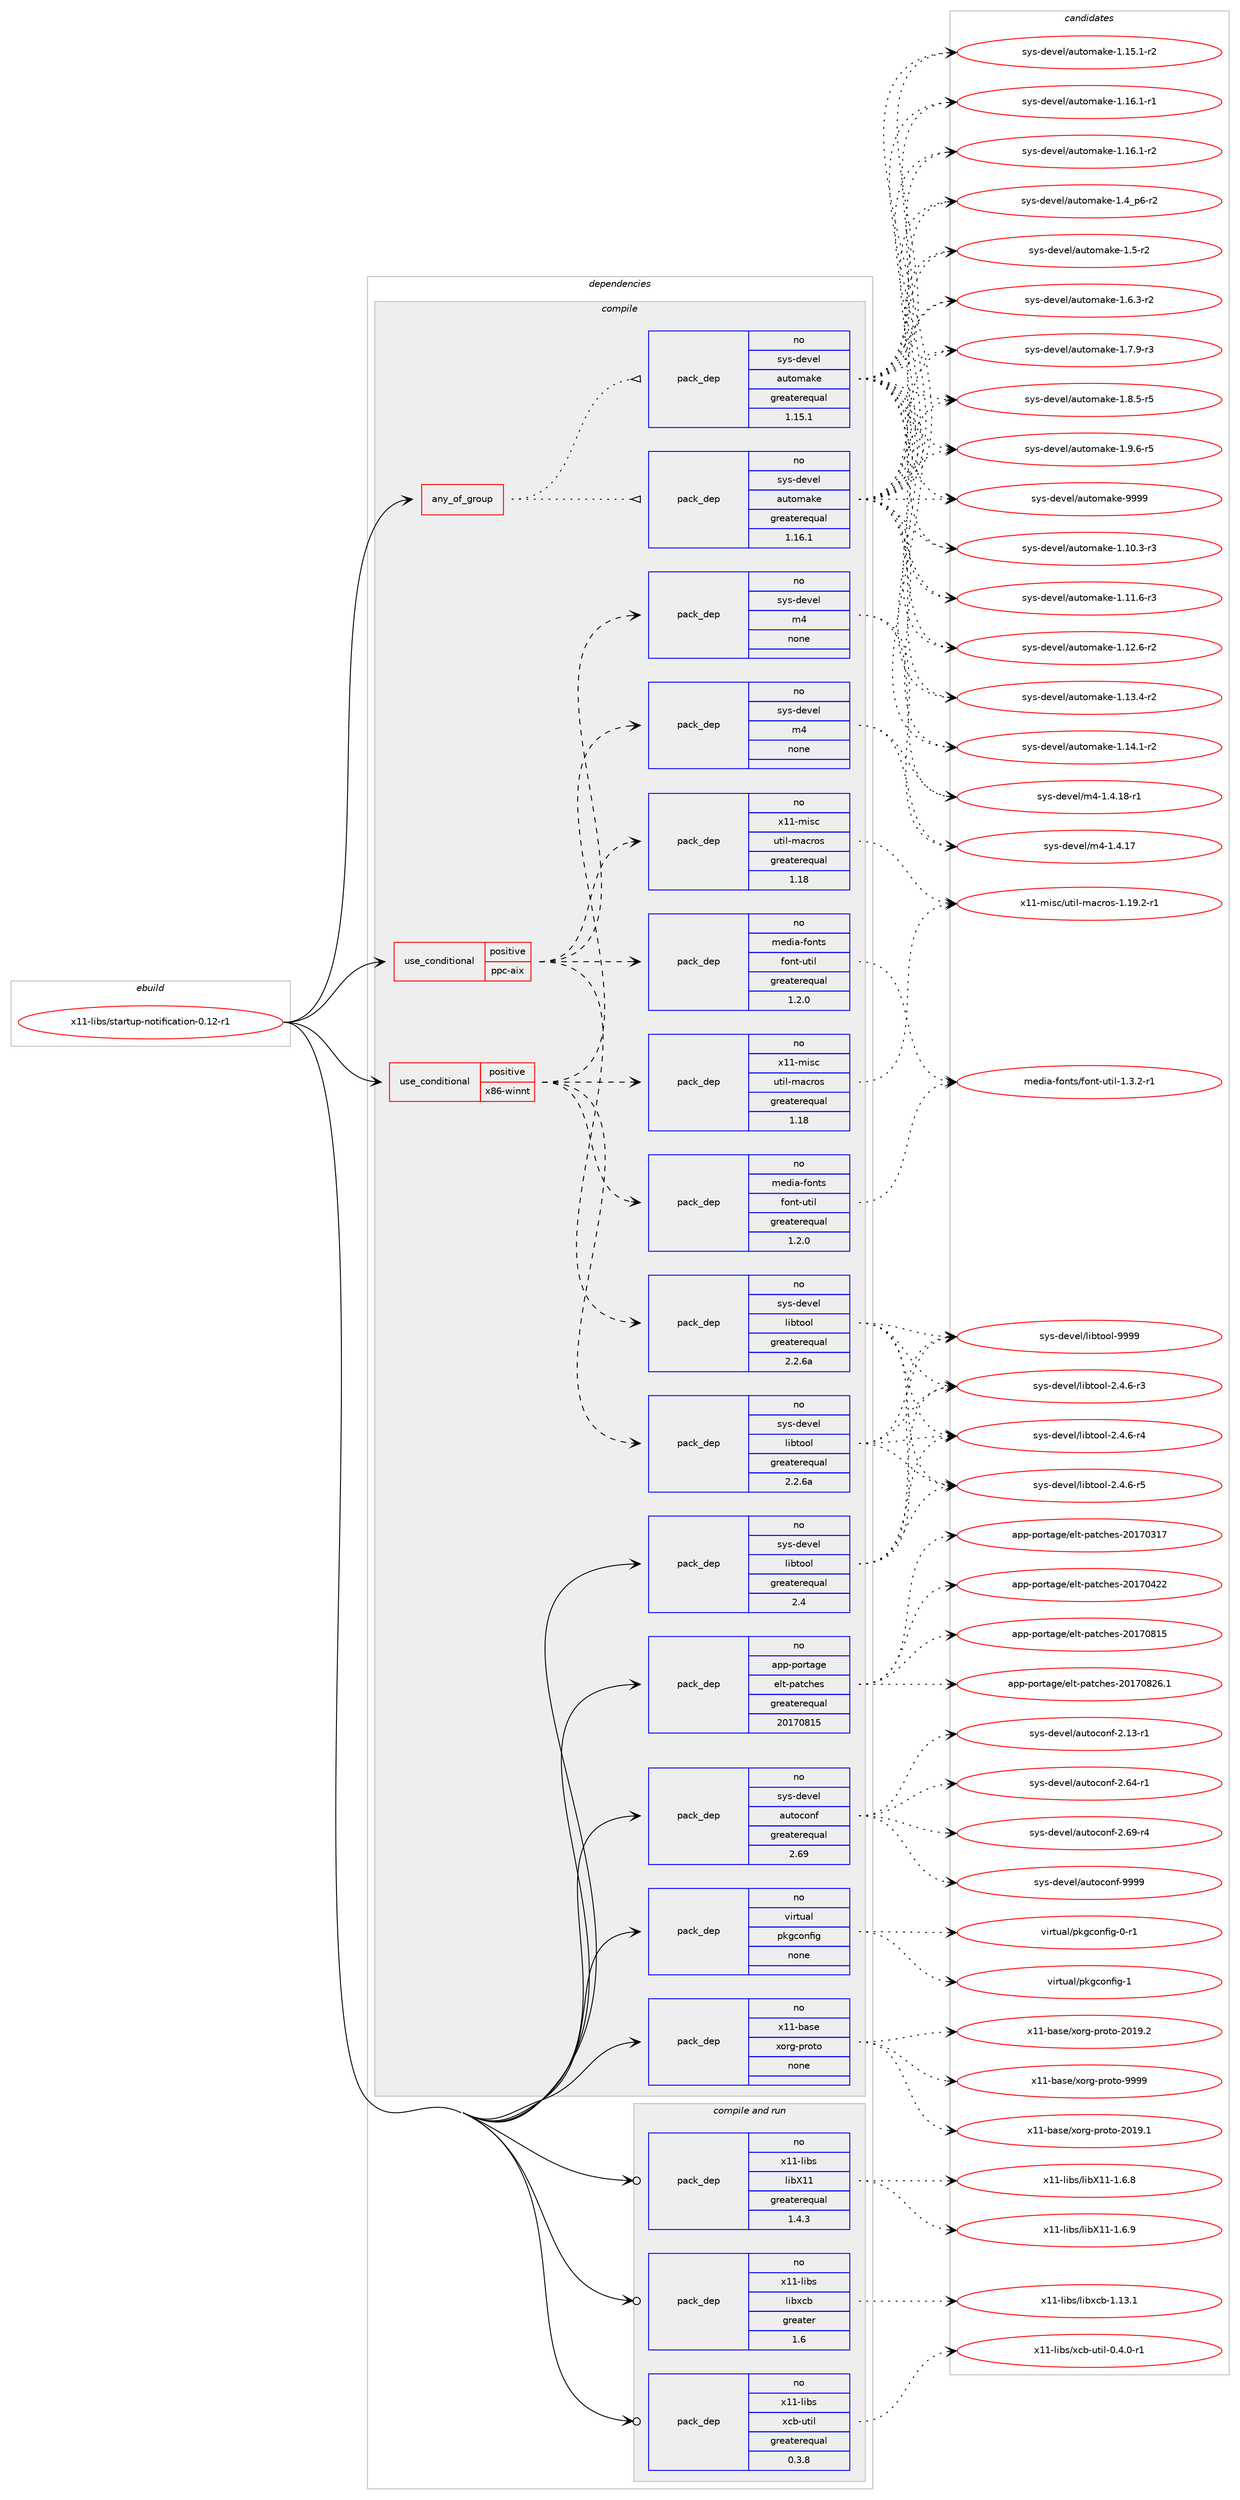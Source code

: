 digraph prolog {

# *************
# Graph options
# *************

newrank=true;
concentrate=true;
compound=true;
graph [rankdir=LR,fontname=Helvetica,fontsize=10,ranksep=1.5];#, ranksep=2.5, nodesep=0.2];
edge  [arrowhead=vee];
node  [fontname=Helvetica,fontsize=10];

# **********
# The ebuild
# **********

subgraph cluster_leftcol {
color=gray;
rank=same;
label=<<i>ebuild</i>>;
id [label="x11-libs/startup-notification-0.12-r1", color=red, width=4, href="../x11-libs/startup-notification-0.12-r1.svg"];
}

# ****************
# The dependencies
# ****************

subgraph cluster_midcol {
color=gray;
label=<<i>dependencies</i>>;
subgraph cluster_compile {
fillcolor="#eeeeee";
style=filled;
label=<<i>compile</i>>;
subgraph any16009 {
dependency917396 [label=<<TABLE BORDER="0" CELLBORDER="1" CELLSPACING="0" CELLPADDING="4"><TR><TD CELLPADDING="10">any_of_group</TD></TR></TABLE>>, shape=none, color=red];subgraph pack681269 {
dependency917397 [label=<<TABLE BORDER="0" CELLBORDER="1" CELLSPACING="0" CELLPADDING="4" WIDTH="220"><TR><TD ROWSPAN="6" CELLPADDING="30">pack_dep</TD></TR><TR><TD WIDTH="110">no</TD></TR><TR><TD>sys-devel</TD></TR><TR><TD>automake</TD></TR><TR><TD>greaterequal</TD></TR><TR><TD>1.16.1</TD></TR></TABLE>>, shape=none, color=blue];
}
dependency917396:e -> dependency917397:w [weight=20,style="dotted",arrowhead="oinv"];
subgraph pack681270 {
dependency917398 [label=<<TABLE BORDER="0" CELLBORDER="1" CELLSPACING="0" CELLPADDING="4" WIDTH="220"><TR><TD ROWSPAN="6" CELLPADDING="30">pack_dep</TD></TR><TR><TD WIDTH="110">no</TD></TR><TR><TD>sys-devel</TD></TR><TR><TD>automake</TD></TR><TR><TD>greaterequal</TD></TR><TR><TD>1.15.1</TD></TR></TABLE>>, shape=none, color=blue];
}
dependency917396:e -> dependency917398:w [weight=20,style="dotted",arrowhead="oinv"];
}
id:e -> dependency917396:w [weight=20,style="solid",arrowhead="vee"];
subgraph cond219527 {
dependency917399 [label=<<TABLE BORDER="0" CELLBORDER="1" CELLSPACING="0" CELLPADDING="4"><TR><TD ROWSPAN="3" CELLPADDING="10">use_conditional</TD></TR><TR><TD>positive</TD></TR><TR><TD>ppc-aix</TD></TR></TABLE>>, shape=none, color=red];
subgraph pack681271 {
dependency917400 [label=<<TABLE BORDER="0" CELLBORDER="1" CELLSPACING="0" CELLPADDING="4" WIDTH="220"><TR><TD ROWSPAN="6" CELLPADDING="30">pack_dep</TD></TR><TR><TD WIDTH="110">no</TD></TR><TR><TD>sys-devel</TD></TR><TR><TD>libtool</TD></TR><TR><TD>greaterequal</TD></TR><TR><TD>2.2.6a</TD></TR></TABLE>>, shape=none, color=blue];
}
dependency917399:e -> dependency917400:w [weight=20,style="dashed",arrowhead="vee"];
subgraph pack681272 {
dependency917401 [label=<<TABLE BORDER="0" CELLBORDER="1" CELLSPACING="0" CELLPADDING="4" WIDTH="220"><TR><TD ROWSPAN="6" CELLPADDING="30">pack_dep</TD></TR><TR><TD WIDTH="110">no</TD></TR><TR><TD>sys-devel</TD></TR><TR><TD>m4</TD></TR><TR><TD>none</TD></TR><TR><TD></TD></TR></TABLE>>, shape=none, color=blue];
}
dependency917399:e -> dependency917401:w [weight=20,style="dashed",arrowhead="vee"];
subgraph pack681273 {
dependency917402 [label=<<TABLE BORDER="0" CELLBORDER="1" CELLSPACING="0" CELLPADDING="4" WIDTH="220"><TR><TD ROWSPAN="6" CELLPADDING="30">pack_dep</TD></TR><TR><TD WIDTH="110">no</TD></TR><TR><TD>x11-misc</TD></TR><TR><TD>util-macros</TD></TR><TR><TD>greaterequal</TD></TR><TR><TD>1.18</TD></TR></TABLE>>, shape=none, color=blue];
}
dependency917399:e -> dependency917402:w [weight=20,style="dashed",arrowhead="vee"];
subgraph pack681274 {
dependency917403 [label=<<TABLE BORDER="0" CELLBORDER="1" CELLSPACING="0" CELLPADDING="4" WIDTH="220"><TR><TD ROWSPAN="6" CELLPADDING="30">pack_dep</TD></TR><TR><TD WIDTH="110">no</TD></TR><TR><TD>media-fonts</TD></TR><TR><TD>font-util</TD></TR><TR><TD>greaterequal</TD></TR><TR><TD>1.2.0</TD></TR></TABLE>>, shape=none, color=blue];
}
dependency917399:e -> dependency917403:w [weight=20,style="dashed",arrowhead="vee"];
}
id:e -> dependency917399:w [weight=20,style="solid",arrowhead="vee"];
subgraph cond219528 {
dependency917404 [label=<<TABLE BORDER="0" CELLBORDER="1" CELLSPACING="0" CELLPADDING="4"><TR><TD ROWSPAN="3" CELLPADDING="10">use_conditional</TD></TR><TR><TD>positive</TD></TR><TR><TD>x86-winnt</TD></TR></TABLE>>, shape=none, color=red];
subgraph pack681275 {
dependency917405 [label=<<TABLE BORDER="0" CELLBORDER="1" CELLSPACING="0" CELLPADDING="4" WIDTH="220"><TR><TD ROWSPAN="6" CELLPADDING="30">pack_dep</TD></TR><TR><TD WIDTH="110">no</TD></TR><TR><TD>sys-devel</TD></TR><TR><TD>libtool</TD></TR><TR><TD>greaterequal</TD></TR><TR><TD>2.2.6a</TD></TR></TABLE>>, shape=none, color=blue];
}
dependency917404:e -> dependency917405:w [weight=20,style="dashed",arrowhead="vee"];
subgraph pack681276 {
dependency917406 [label=<<TABLE BORDER="0" CELLBORDER="1" CELLSPACING="0" CELLPADDING="4" WIDTH="220"><TR><TD ROWSPAN="6" CELLPADDING="30">pack_dep</TD></TR><TR><TD WIDTH="110">no</TD></TR><TR><TD>sys-devel</TD></TR><TR><TD>m4</TD></TR><TR><TD>none</TD></TR><TR><TD></TD></TR></TABLE>>, shape=none, color=blue];
}
dependency917404:e -> dependency917406:w [weight=20,style="dashed",arrowhead="vee"];
subgraph pack681277 {
dependency917407 [label=<<TABLE BORDER="0" CELLBORDER="1" CELLSPACING="0" CELLPADDING="4" WIDTH="220"><TR><TD ROWSPAN="6" CELLPADDING="30">pack_dep</TD></TR><TR><TD WIDTH="110">no</TD></TR><TR><TD>x11-misc</TD></TR><TR><TD>util-macros</TD></TR><TR><TD>greaterequal</TD></TR><TR><TD>1.18</TD></TR></TABLE>>, shape=none, color=blue];
}
dependency917404:e -> dependency917407:w [weight=20,style="dashed",arrowhead="vee"];
subgraph pack681278 {
dependency917408 [label=<<TABLE BORDER="0" CELLBORDER="1" CELLSPACING="0" CELLPADDING="4" WIDTH="220"><TR><TD ROWSPAN="6" CELLPADDING="30">pack_dep</TD></TR><TR><TD WIDTH="110">no</TD></TR><TR><TD>media-fonts</TD></TR><TR><TD>font-util</TD></TR><TR><TD>greaterequal</TD></TR><TR><TD>1.2.0</TD></TR></TABLE>>, shape=none, color=blue];
}
dependency917404:e -> dependency917408:w [weight=20,style="dashed",arrowhead="vee"];
}
id:e -> dependency917404:w [weight=20,style="solid",arrowhead="vee"];
subgraph pack681279 {
dependency917409 [label=<<TABLE BORDER="0" CELLBORDER="1" CELLSPACING="0" CELLPADDING="4" WIDTH="220"><TR><TD ROWSPAN="6" CELLPADDING="30">pack_dep</TD></TR><TR><TD WIDTH="110">no</TD></TR><TR><TD>app-portage</TD></TR><TR><TD>elt-patches</TD></TR><TR><TD>greaterequal</TD></TR><TR><TD>20170815</TD></TR></TABLE>>, shape=none, color=blue];
}
id:e -> dependency917409:w [weight=20,style="solid",arrowhead="vee"];
subgraph pack681280 {
dependency917410 [label=<<TABLE BORDER="0" CELLBORDER="1" CELLSPACING="0" CELLPADDING="4" WIDTH="220"><TR><TD ROWSPAN="6" CELLPADDING="30">pack_dep</TD></TR><TR><TD WIDTH="110">no</TD></TR><TR><TD>sys-devel</TD></TR><TR><TD>autoconf</TD></TR><TR><TD>greaterequal</TD></TR><TR><TD>2.69</TD></TR></TABLE>>, shape=none, color=blue];
}
id:e -> dependency917410:w [weight=20,style="solid",arrowhead="vee"];
subgraph pack681281 {
dependency917411 [label=<<TABLE BORDER="0" CELLBORDER="1" CELLSPACING="0" CELLPADDING="4" WIDTH="220"><TR><TD ROWSPAN="6" CELLPADDING="30">pack_dep</TD></TR><TR><TD WIDTH="110">no</TD></TR><TR><TD>sys-devel</TD></TR><TR><TD>libtool</TD></TR><TR><TD>greaterequal</TD></TR><TR><TD>2.4</TD></TR></TABLE>>, shape=none, color=blue];
}
id:e -> dependency917411:w [weight=20,style="solid",arrowhead="vee"];
subgraph pack681282 {
dependency917412 [label=<<TABLE BORDER="0" CELLBORDER="1" CELLSPACING="0" CELLPADDING="4" WIDTH="220"><TR><TD ROWSPAN="6" CELLPADDING="30">pack_dep</TD></TR><TR><TD WIDTH="110">no</TD></TR><TR><TD>virtual</TD></TR><TR><TD>pkgconfig</TD></TR><TR><TD>none</TD></TR><TR><TD></TD></TR></TABLE>>, shape=none, color=blue];
}
id:e -> dependency917412:w [weight=20,style="solid",arrowhead="vee"];
subgraph pack681283 {
dependency917413 [label=<<TABLE BORDER="0" CELLBORDER="1" CELLSPACING="0" CELLPADDING="4" WIDTH="220"><TR><TD ROWSPAN="6" CELLPADDING="30">pack_dep</TD></TR><TR><TD WIDTH="110">no</TD></TR><TR><TD>x11-base</TD></TR><TR><TD>xorg-proto</TD></TR><TR><TD>none</TD></TR><TR><TD></TD></TR></TABLE>>, shape=none, color=blue];
}
id:e -> dependency917413:w [weight=20,style="solid",arrowhead="vee"];
}
subgraph cluster_compileandrun {
fillcolor="#eeeeee";
style=filled;
label=<<i>compile and run</i>>;
subgraph pack681284 {
dependency917414 [label=<<TABLE BORDER="0" CELLBORDER="1" CELLSPACING="0" CELLPADDING="4" WIDTH="220"><TR><TD ROWSPAN="6" CELLPADDING="30">pack_dep</TD></TR><TR><TD WIDTH="110">no</TD></TR><TR><TD>x11-libs</TD></TR><TR><TD>libX11</TD></TR><TR><TD>greaterequal</TD></TR><TR><TD>1.4.3</TD></TR></TABLE>>, shape=none, color=blue];
}
id:e -> dependency917414:w [weight=20,style="solid",arrowhead="odotvee"];
subgraph pack681285 {
dependency917415 [label=<<TABLE BORDER="0" CELLBORDER="1" CELLSPACING="0" CELLPADDING="4" WIDTH="220"><TR><TD ROWSPAN="6" CELLPADDING="30">pack_dep</TD></TR><TR><TD WIDTH="110">no</TD></TR><TR><TD>x11-libs</TD></TR><TR><TD>libxcb</TD></TR><TR><TD>greater</TD></TR><TR><TD>1.6</TD></TR></TABLE>>, shape=none, color=blue];
}
id:e -> dependency917415:w [weight=20,style="solid",arrowhead="odotvee"];
subgraph pack681286 {
dependency917416 [label=<<TABLE BORDER="0" CELLBORDER="1" CELLSPACING="0" CELLPADDING="4" WIDTH="220"><TR><TD ROWSPAN="6" CELLPADDING="30">pack_dep</TD></TR><TR><TD WIDTH="110">no</TD></TR><TR><TD>x11-libs</TD></TR><TR><TD>xcb-util</TD></TR><TR><TD>greaterequal</TD></TR><TR><TD>0.3.8</TD></TR></TABLE>>, shape=none, color=blue];
}
id:e -> dependency917416:w [weight=20,style="solid",arrowhead="odotvee"];
}
subgraph cluster_run {
fillcolor="#eeeeee";
style=filled;
label=<<i>run</i>>;
}
}

# **************
# The candidates
# **************

subgraph cluster_choices {
rank=same;
color=gray;
label=<<i>candidates</i>>;

subgraph choice681269 {
color=black;
nodesep=1;
choice11512111545100101118101108479711711611110997107101454946494846514511451 [label="sys-devel/automake-1.10.3-r3", color=red, width=4,href="../sys-devel/automake-1.10.3-r3.svg"];
choice11512111545100101118101108479711711611110997107101454946494946544511451 [label="sys-devel/automake-1.11.6-r3", color=red, width=4,href="../sys-devel/automake-1.11.6-r3.svg"];
choice11512111545100101118101108479711711611110997107101454946495046544511450 [label="sys-devel/automake-1.12.6-r2", color=red, width=4,href="../sys-devel/automake-1.12.6-r2.svg"];
choice11512111545100101118101108479711711611110997107101454946495146524511450 [label="sys-devel/automake-1.13.4-r2", color=red, width=4,href="../sys-devel/automake-1.13.4-r2.svg"];
choice11512111545100101118101108479711711611110997107101454946495246494511450 [label="sys-devel/automake-1.14.1-r2", color=red, width=4,href="../sys-devel/automake-1.14.1-r2.svg"];
choice11512111545100101118101108479711711611110997107101454946495346494511450 [label="sys-devel/automake-1.15.1-r2", color=red, width=4,href="../sys-devel/automake-1.15.1-r2.svg"];
choice11512111545100101118101108479711711611110997107101454946495446494511449 [label="sys-devel/automake-1.16.1-r1", color=red, width=4,href="../sys-devel/automake-1.16.1-r1.svg"];
choice11512111545100101118101108479711711611110997107101454946495446494511450 [label="sys-devel/automake-1.16.1-r2", color=red, width=4,href="../sys-devel/automake-1.16.1-r2.svg"];
choice115121115451001011181011084797117116111109971071014549465295112544511450 [label="sys-devel/automake-1.4_p6-r2", color=red, width=4,href="../sys-devel/automake-1.4_p6-r2.svg"];
choice11512111545100101118101108479711711611110997107101454946534511450 [label="sys-devel/automake-1.5-r2", color=red, width=4,href="../sys-devel/automake-1.5-r2.svg"];
choice115121115451001011181011084797117116111109971071014549465446514511450 [label="sys-devel/automake-1.6.3-r2", color=red, width=4,href="../sys-devel/automake-1.6.3-r2.svg"];
choice115121115451001011181011084797117116111109971071014549465546574511451 [label="sys-devel/automake-1.7.9-r3", color=red, width=4,href="../sys-devel/automake-1.7.9-r3.svg"];
choice115121115451001011181011084797117116111109971071014549465646534511453 [label="sys-devel/automake-1.8.5-r5", color=red, width=4,href="../sys-devel/automake-1.8.5-r5.svg"];
choice115121115451001011181011084797117116111109971071014549465746544511453 [label="sys-devel/automake-1.9.6-r5", color=red, width=4,href="../sys-devel/automake-1.9.6-r5.svg"];
choice115121115451001011181011084797117116111109971071014557575757 [label="sys-devel/automake-9999", color=red, width=4,href="../sys-devel/automake-9999.svg"];
dependency917397:e -> choice11512111545100101118101108479711711611110997107101454946494846514511451:w [style=dotted,weight="100"];
dependency917397:e -> choice11512111545100101118101108479711711611110997107101454946494946544511451:w [style=dotted,weight="100"];
dependency917397:e -> choice11512111545100101118101108479711711611110997107101454946495046544511450:w [style=dotted,weight="100"];
dependency917397:e -> choice11512111545100101118101108479711711611110997107101454946495146524511450:w [style=dotted,weight="100"];
dependency917397:e -> choice11512111545100101118101108479711711611110997107101454946495246494511450:w [style=dotted,weight="100"];
dependency917397:e -> choice11512111545100101118101108479711711611110997107101454946495346494511450:w [style=dotted,weight="100"];
dependency917397:e -> choice11512111545100101118101108479711711611110997107101454946495446494511449:w [style=dotted,weight="100"];
dependency917397:e -> choice11512111545100101118101108479711711611110997107101454946495446494511450:w [style=dotted,weight="100"];
dependency917397:e -> choice115121115451001011181011084797117116111109971071014549465295112544511450:w [style=dotted,weight="100"];
dependency917397:e -> choice11512111545100101118101108479711711611110997107101454946534511450:w [style=dotted,weight="100"];
dependency917397:e -> choice115121115451001011181011084797117116111109971071014549465446514511450:w [style=dotted,weight="100"];
dependency917397:e -> choice115121115451001011181011084797117116111109971071014549465546574511451:w [style=dotted,weight="100"];
dependency917397:e -> choice115121115451001011181011084797117116111109971071014549465646534511453:w [style=dotted,weight="100"];
dependency917397:e -> choice115121115451001011181011084797117116111109971071014549465746544511453:w [style=dotted,weight="100"];
dependency917397:e -> choice115121115451001011181011084797117116111109971071014557575757:w [style=dotted,weight="100"];
}
subgraph choice681270 {
color=black;
nodesep=1;
choice11512111545100101118101108479711711611110997107101454946494846514511451 [label="sys-devel/automake-1.10.3-r3", color=red, width=4,href="../sys-devel/automake-1.10.3-r3.svg"];
choice11512111545100101118101108479711711611110997107101454946494946544511451 [label="sys-devel/automake-1.11.6-r3", color=red, width=4,href="../sys-devel/automake-1.11.6-r3.svg"];
choice11512111545100101118101108479711711611110997107101454946495046544511450 [label="sys-devel/automake-1.12.6-r2", color=red, width=4,href="../sys-devel/automake-1.12.6-r2.svg"];
choice11512111545100101118101108479711711611110997107101454946495146524511450 [label="sys-devel/automake-1.13.4-r2", color=red, width=4,href="../sys-devel/automake-1.13.4-r2.svg"];
choice11512111545100101118101108479711711611110997107101454946495246494511450 [label="sys-devel/automake-1.14.1-r2", color=red, width=4,href="../sys-devel/automake-1.14.1-r2.svg"];
choice11512111545100101118101108479711711611110997107101454946495346494511450 [label="sys-devel/automake-1.15.1-r2", color=red, width=4,href="../sys-devel/automake-1.15.1-r2.svg"];
choice11512111545100101118101108479711711611110997107101454946495446494511449 [label="sys-devel/automake-1.16.1-r1", color=red, width=4,href="../sys-devel/automake-1.16.1-r1.svg"];
choice11512111545100101118101108479711711611110997107101454946495446494511450 [label="sys-devel/automake-1.16.1-r2", color=red, width=4,href="../sys-devel/automake-1.16.1-r2.svg"];
choice115121115451001011181011084797117116111109971071014549465295112544511450 [label="sys-devel/automake-1.4_p6-r2", color=red, width=4,href="../sys-devel/automake-1.4_p6-r2.svg"];
choice11512111545100101118101108479711711611110997107101454946534511450 [label="sys-devel/automake-1.5-r2", color=red, width=4,href="../sys-devel/automake-1.5-r2.svg"];
choice115121115451001011181011084797117116111109971071014549465446514511450 [label="sys-devel/automake-1.6.3-r2", color=red, width=4,href="../sys-devel/automake-1.6.3-r2.svg"];
choice115121115451001011181011084797117116111109971071014549465546574511451 [label="sys-devel/automake-1.7.9-r3", color=red, width=4,href="../sys-devel/automake-1.7.9-r3.svg"];
choice115121115451001011181011084797117116111109971071014549465646534511453 [label="sys-devel/automake-1.8.5-r5", color=red, width=4,href="../sys-devel/automake-1.8.5-r5.svg"];
choice115121115451001011181011084797117116111109971071014549465746544511453 [label="sys-devel/automake-1.9.6-r5", color=red, width=4,href="../sys-devel/automake-1.9.6-r5.svg"];
choice115121115451001011181011084797117116111109971071014557575757 [label="sys-devel/automake-9999", color=red, width=4,href="../sys-devel/automake-9999.svg"];
dependency917398:e -> choice11512111545100101118101108479711711611110997107101454946494846514511451:w [style=dotted,weight="100"];
dependency917398:e -> choice11512111545100101118101108479711711611110997107101454946494946544511451:w [style=dotted,weight="100"];
dependency917398:e -> choice11512111545100101118101108479711711611110997107101454946495046544511450:w [style=dotted,weight="100"];
dependency917398:e -> choice11512111545100101118101108479711711611110997107101454946495146524511450:w [style=dotted,weight="100"];
dependency917398:e -> choice11512111545100101118101108479711711611110997107101454946495246494511450:w [style=dotted,weight="100"];
dependency917398:e -> choice11512111545100101118101108479711711611110997107101454946495346494511450:w [style=dotted,weight="100"];
dependency917398:e -> choice11512111545100101118101108479711711611110997107101454946495446494511449:w [style=dotted,weight="100"];
dependency917398:e -> choice11512111545100101118101108479711711611110997107101454946495446494511450:w [style=dotted,weight="100"];
dependency917398:e -> choice115121115451001011181011084797117116111109971071014549465295112544511450:w [style=dotted,weight="100"];
dependency917398:e -> choice11512111545100101118101108479711711611110997107101454946534511450:w [style=dotted,weight="100"];
dependency917398:e -> choice115121115451001011181011084797117116111109971071014549465446514511450:w [style=dotted,weight="100"];
dependency917398:e -> choice115121115451001011181011084797117116111109971071014549465546574511451:w [style=dotted,weight="100"];
dependency917398:e -> choice115121115451001011181011084797117116111109971071014549465646534511453:w [style=dotted,weight="100"];
dependency917398:e -> choice115121115451001011181011084797117116111109971071014549465746544511453:w [style=dotted,weight="100"];
dependency917398:e -> choice115121115451001011181011084797117116111109971071014557575757:w [style=dotted,weight="100"];
}
subgraph choice681271 {
color=black;
nodesep=1;
choice1151211154510010111810110847108105981161111111084550465246544511451 [label="sys-devel/libtool-2.4.6-r3", color=red, width=4,href="../sys-devel/libtool-2.4.6-r3.svg"];
choice1151211154510010111810110847108105981161111111084550465246544511452 [label="sys-devel/libtool-2.4.6-r4", color=red, width=4,href="../sys-devel/libtool-2.4.6-r4.svg"];
choice1151211154510010111810110847108105981161111111084550465246544511453 [label="sys-devel/libtool-2.4.6-r5", color=red, width=4,href="../sys-devel/libtool-2.4.6-r5.svg"];
choice1151211154510010111810110847108105981161111111084557575757 [label="sys-devel/libtool-9999", color=red, width=4,href="../sys-devel/libtool-9999.svg"];
dependency917400:e -> choice1151211154510010111810110847108105981161111111084550465246544511451:w [style=dotted,weight="100"];
dependency917400:e -> choice1151211154510010111810110847108105981161111111084550465246544511452:w [style=dotted,weight="100"];
dependency917400:e -> choice1151211154510010111810110847108105981161111111084550465246544511453:w [style=dotted,weight="100"];
dependency917400:e -> choice1151211154510010111810110847108105981161111111084557575757:w [style=dotted,weight="100"];
}
subgraph choice681272 {
color=black;
nodesep=1;
choice11512111545100101118101108471095245494652464955 [label="sys-devel/m4-1.4.17", color=red, width=4,href="../sys-devel/m4-1.4.17.svg"];
choice115121115451001011181011084710952454946524649564511449 [label="sys-devel/m4-1.4.18-r1", color=red, width=4,href="../sys-devel/m4-1.4.18-r1.svg"];
dependency917401:e -> choice11512111545100101118101108471095245494652464955:w [style=dotted,weight="100"];
dependency917401:e -> choice115121115451001011181011084710952454946524649564511449:w [style=dotted,weight="100"];
}
subgraph choice681273 {
color=black;
nodesep=1;
choice1204949451091051159947117116105108451099799114111115454946495746504511449 [label="x11-misc/util-macros-1.19.2-r1", color=red, width=4,href="../x11-misc/util-macros-1.19.2-r1.svg"];
dependency917402:e -> choice1204949451091051159947117116105108451099799114111115454946495746504511449:w [style=dotted,weight="100"];
}
subgraph choice681274 {
color=black;
nodesep=1;
choice109101100105974510211111011611547102111110116451171161051084549465146504511449 [label="media-fonts/font-util-1.3.2-r1", color=red, width=4,href="../media-fonts/font-util-1.3.2-r1.svg"];
dependency917403:e -> choice109101100105974510211111011611547102111110116451171161051084549465146504511449:w [style=dotted,weight="100"];
}
subgraph choice681275 {
color=black;
nodesep=1;
choice1151211154510010111810110847108105981161111111084550465246544511451 [label="sys-devel/libtool-2.4.6-r3", color=red, width=4,href="../sys-devel/libtool-2.4.6-r3.svg"];
choice1151211154510010111810110847108105981161111111084550465246544511452 [label="sys-devel/libtool-2.4.6-r4", color=red, width=4,href="../sys-devel/libtool-2.4.6-r4.svg"];
choice1151211154510010111810110847108105981161111111084550465246544511453 [label="sys-devel/libtool-2.4.6-r5", color=red, width=4,href="../sys-devel/libtool-2.4.6-r5.svg"];
choice1151211154510010111810110847108105981161111111084557575757 [label="sys-devel/libtool-9999", color=red, width=4,href="../sys-devel/libtool-9999.svg"];
dependency917405:e -> choice1151211154510010111810110847108105981161111111084550465246544511451:w [style=dotted,weight="100"];
dependency917405:e -> choice1151211154510010111810110847108105981161111111084550465246544511452:w [style=dotted,weight="100"];
dependency917405:e -> choice1151211154510010111810110847108105981161111111084550465246544511453:w [style=dotted,weight="100"];
dependency917405:e -> choice1151211154510010111810110847108105981161111111084557575757:w [style=dotted,weight="100"];
}
subgraph choice681276 {
color=black;
nodesep=1;
choice11512111545100101118101108471095245494652464955 [label="sys-devel/m4-1.4.17", color=red, width=4,href="../sys-devel/m4-1.4.17.svg"];
choice115121115451001011181011084710952454946524649564511449 [label="sys-devel/m4-1.4.18-r1", color=red, width=4,href="../sys-devel/m4-1.4.18-r1.svg"];
dependency917406:e -> choice11512111545100101118101108471095245494652464955:w [style=dotted,weight="100"];
dependency917406:e -> choice115121115451001011181011084710952454946524649564511449:w [style=dotted,weight="100"];
}
subgraph choice681277 {
color=black;
nodesep=1;
choice1204949451091051159947117116105108451099799114111115454946495746504511449 [label="x11-misc/util-macros-1.19.2-r1", color=red, width=4,href="../x11-misc/util-macros-1.19.2-r1.svg"];
dependency917407:e -> choice1204949451091051159947117116105108451099799114111115454946495746504511449:w [style=dotted,weight="100"];
}
subgraph choice681278 {
color=black;
nodesep=1;
choice109101100105974510211111011611547102111110116451171161051084549465146504511449 [label="media-fonts/font-util-1.3.2-r1", color=red, width=4,href="../media-fonts/font-util-1.3.2-r1.svg"];
dependency917408:e -> choice109101100105974510211111011611547102111110116451171161051084549465146504511449:w [style=dotted,weight="100"];
}
subgraph choice681279 {
color=black;
nodesep=1;
choice97112112451121111141169710310147101108116451129711699104101115455048495548514955 [label="app-portage/elt-patches-20170317", color=red, width=4,href="../app-portage/elt-patches-20170317.svg"];
choice97112112451121111141169710310147101108116451129711699104101115455048495548525050 [label="app-portage/elt-patches-20170422", color=red, width=4,href="../app-portage/elt-patches-20170422.svg"];
choice97112112451121111141169710310147101108116451129711699104101115455048495548564953 [label="app-portage/elt-patches-20170815", color=red, width=4,href="../app-portage/elt-patches-20170815.svg"];
choice971121124511211111411697103101471011081164511297116991041011154550484955485650544649 [label="app-portage/elt-patches-20170826.1", color=red, width=4,href="../app-portage/elt-patches-20170826.1.svg"];
dependency917409:e -> choice97112112451121111141169710310147101108116451129711699104101115455048495548514955:w [style=dotted,weight="100"];
dependency917409:e -> choice97112112451121111141169710310147101108116451129711699104101115455048495548525050:w [style=dotted,weight="100"];
dependency917409:e -> choice97112112451121111141169710310147101108116451129711699104101115455048495548564953:w [style=dotted,weight="100"];
dependency917409:e -> choice971121124511211111411697103101471011081164511297116991041011154550484955485650544649:w [style=dotted,weight="100"];
}
subgraph choice681280 {
color=black;
nodesep=1;
choice1151211154510010111810110847971171161119911111010245504649514511449 [label="sys-devel/autoconf-2.13-r1", color=red, width=4,href="../sys-devel/autoconf-2.13-r1.svg"];
choice1151211154510010111810110847971171161119911111010245504654524511449 [label="sys-devel/autoconf-2.64-r1", color=red, width=4,href="../sys-devel/autoconf-2.64-r1.svg"];
choice1151211154510010111810110847971171161119911111010245504654574511452 [label="sys-devel/autoconf-2.69-r4", color=red, width=4,href="../sys-devel/autoconf-2.69-r4.svg"];
choice115121115451001011181011084797117116111991111101024557575757 [label="sys-devel/autoconf-9999", color=red, width=4,href="../sys-devel/autoconf-9999.svg"];
dependency917410:e -> choice1151211154510010111810110847971171161119911111010245504649514511449:w [style=dotted,weight="100"];
dependency917410:e -> choice1151211154510010111810110847971171161119911111010245504654524511449:w [style=dotted,weight="100"];
dependency917410:e -> choice1151211154510010111810110847971171161119911111010245504654574511452:w [style=dotted,weight="100"];
dependency917410:e -> choice115121115451001011181011084797117116111991111101024557575757:w [style=dotted,weight="100"];
}
subgraph choice681281 {
color=black;
nodesep=1;
choice1151211154510010111810110847108105981161111111084550465246544511451 [label="sys-devel/libtool-2.4.6-r3", color=red, width=4,href="../sys-devel/libtool-2.4.6-r3.svg"];
choice1151211154510010111810110847108105981161111111084550465246544511452 [label="sys-devel/libtool-2.4.6-r4", color=red, width=4,href="../sys-devel/libtool-2.4.6-r4.svg"];
choice1151211154510010111810110847108105981161111111084550465246544511453 [label="sys-devel/libtool-2.4.6-r5", color=red, width=4,href="../sys-devel/libtool-2.4.6-r5.svg"];
choice1151211154510010111810110847108105981161111111084557575757 [label="sys-devel/libtool-9999", color=red, width=4,href="../sys-devel/libtool-9999.svg"];
dependency917411:e -> choice1151211154510010111810110847108105981161111111084550465246544511451:w [style=dotted,weight="100"];
dependency917411:e -> choice1151211154510010111810110847108105981161111111084550465246544511452:w [style=dotted,weight="100"];
dependency917411:e -> choice1151211154510010111810110847108105981161111111084550465246544511453:w [style=dotted,weight="100"];
dependency917411:e -> choice1151211154510010111810110847108105981161111111084557575757:w [style=dotted,weight="100"];
}
subgraph choice681282 {
color=black;
nodesep=1;
choice11810511411611797108471121071039911111010210510345484511449 [label="virtual/pkgconfig-0-r1", color=red, width=4,href="../virtual/pkgconfig-0-r1.svg"];
choice1181051141161179710847112107103991111101021051034549 [label="virtual/pkgconfig-1", color=red, width=4,href="../virtual/pkgconfig-1.svg"];
dependency917412:e -> choice11810511411611797108471121071039911111010210510345484511449:w [style=dotted,weight="100"];
dependency917412:e -> choice1181051141161179710847112107103991111101021051034549:w [style=dotted,weight="100"];
}
subgraph choice681283 {
color=black;
nodesep=1;
choice1204949459897115101471201111141034511211411111611145504849574649 [label="x11-base/xorg-proto-2019.1", color=red, width=4,href="../x11-base/xorg-proto-2019.1.svg"];
choice1204949459897115101471201111141034511211411111611145504849574650 [label="x11-base/xorg-proto-2019.2", color=red, width=4,href="../x11-base/xorg-proto-2019.2.svg"];
choice120494945989711510147120111114103451121141111161114557575757 [label="x11-base/xorg-proto-9999", color=red, width=4,href="../x11-base/xorg-proto-9999.svg"];
dependency917413:e -> choice1204949459897115101471201111141034511211411111611145504849574649:w [style=dotted,weight="100"];
dependency917413:e -> choice1204949459897115101471201111141034511211411111611145504849574650:w [style=dotted,weight="100"];
dependency917413:e -> choice120494945989711510147120111114103451121141111161114557575757:w [style=dotted,weight="100"];
}
subgraph choice681284 {
color=black;
nodesep=1;
choice120494945108105981154710810598884949454946544656 [label="x11-libs/libX11-1.6.8", color=red, width=4,href="../x11-libs/libX11-1.6.8.svg"];
choice120494945108105981154710810598884949454946544657 [label="x11-libs/libX11-1.6.9", color=red, width=4,href="../x11-libs/libX11-1.6.9.svg"];
dependency917414:e -> choice120494945108105981154710810598884949454946544656:w [style=dotted,weight="100"];
dependency917414:e -> choice120494945108105981154710810598884949454946544657:w [style=dotted,weight="100"];
}
subgraph choice681285 {
color=black;
nodesep=1;
choice120494945108105981154710810598120999845494649514649 [label="x11-libs/libxcb-1.13.1", color=red, width=4,href="../x11-libs/libxcb-1.13.1.svg"];
dependency917415:e -> choice120494945108105981154710810598120999845494649514649:w [style=dotted,weight="100"];
}
subgraph choice681286 {
color=black;
nodesep=1;
choice12049494510810598115471209998451171161051084548465246484511449 [label="x11-libs/xcb-util-0.4.0-r1", color=red, width=4,href="../x11-libs/xcb-util-0.4.0-r1.svg"];
dependency917416:e -> choice12049494510810598115471209998451171161051084548465246484511449:w [style=dotted,weight="100"];
}
}

}
